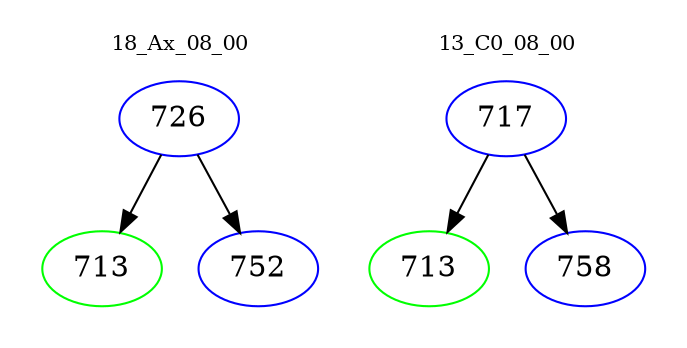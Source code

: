 digraph{
subgraph cluster_0 {
color = white
label = "18_Ax_08_00";
fontsize=10;
T0_726 [label="726", color="blue"]
T0_726 -> T0_713 [color="black"]
T0_713 [label="713", color="green"]
T0_726 -> T0_752 [color="black"]
T0_752 [label="752", color="blue"]
}
subgraph cluster_1 {
color = white
label = "13_C0_08_00";
fontsize=10;
T1_717 [label="717", color="blue"]
T1_717 -> T1_713 [color="black"]
T1_713 [label="713", color="green"]
T1_717 -> T1_758 [color="black"]
T1_758 [label="758", color="blue"]
}
}
